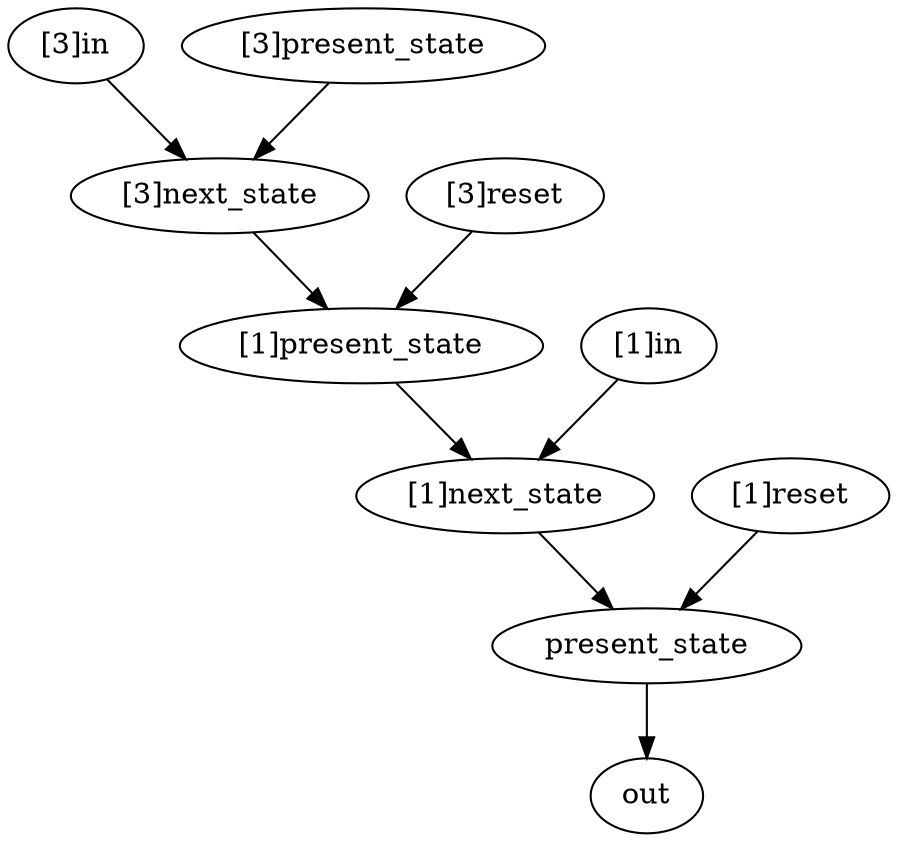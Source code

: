 strict digraph "" {
	"[3]in"	[complexity=10,
		importance=12.8376956214,
		rank=1.28376956214];
	"[3]next_state"	[complexity=8,
		importance=3.18324590367,
		rank=0.397905737959];
	"[3]in" -> "[3]next_state";
	"[1]next_state"	[complexity=5,
		importance=0.662303648386,
		rank=0.132460729677];
	present_state	[complexity=3,
		importance=0.410994254147,
		rank=0.136998084716];
	"[1]next_state" -> present_state;
	"[3]present_state"	[complexity=9,
		importance=13.0157055306,
		rank=1.4461895034];
	"[3]present_state" -> "[3]next_state";
	"[1]present_state"	[complexity=6,
		importance=2.93193650943,
		rank=0.488656084905];
	"[1]present_state" -> "[1]next_state";
	"[1]in"	[complexity=7,
		importance=2.75392660022,
		rank=0.393418085746];
	"[1]in" -> "[1]next_state";
	"[3]next_state" -> "[1]present_state";
	out	[complexity=0,
		importance=0.128272338261,
		rank=0.0];
	present_state -> out;
	"[1]reset"	[complexity=4,
		importance=0.926700514971,
		rank=0.231675128743];
	"[1]reset" -> present_state;
	"[3]reset"	[complexity=7,
		importance=5.96858502554,
		rank=0.852655003648];
	"[3]reset" -> "[1]present_state";
}
